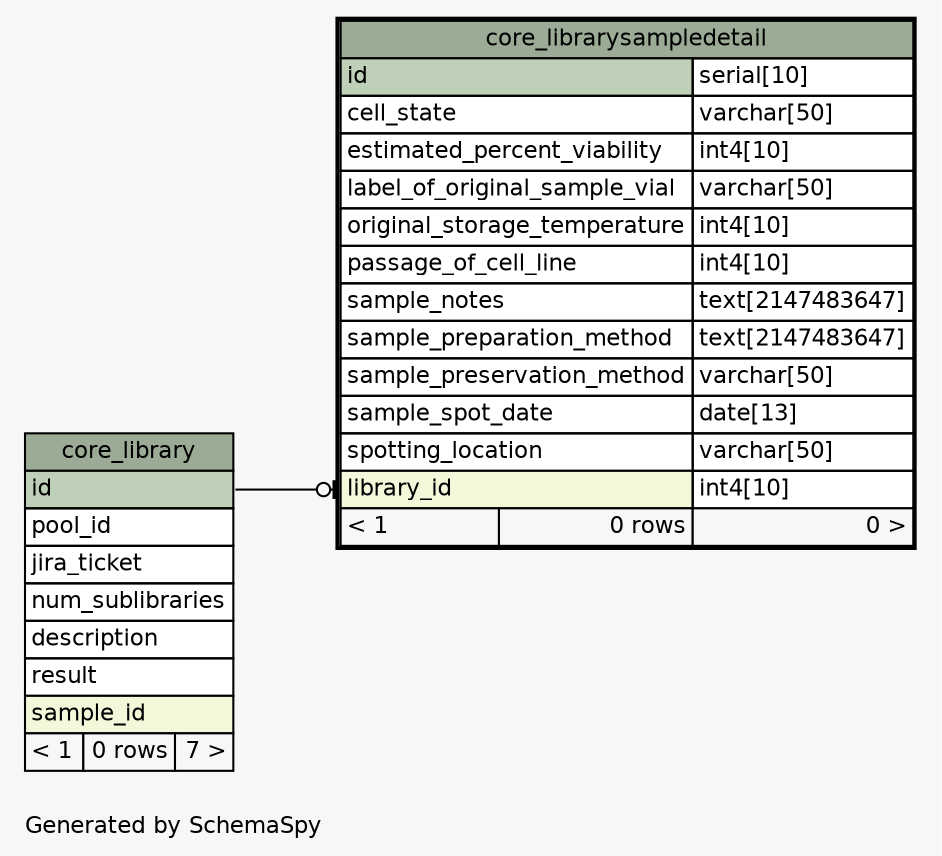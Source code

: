 // dot 2.36.0 on Mac OS X 10.9.5
// SchemaSpy rev 590
digraph "oneDegreeRelationshipsDiagram" {
  graph [
    rankdir="RL"
    bgcolor="#f7f7f7"
    label="\nGenerated by SchemaSpy"
    labeljust="l"
    nodesep="0.18"
    ranksep="0.46"
    fontname="Helvetica"
    fontsize="11"
  ];
  node [
    fontname="Helvetica"
    fontsize="11"
    shape="plaintext"
  ];
  edge [
    arrowsize="0.8"
  ];
  "core_librarysampledetail":"library_id":w -> "core_library":"id":e [arrowhead=none dir=back arrowtail=teeodot];
  "core_library" [
    label=<
    <TABLE BORDER="0" CELLBORDER="1" CELLSPACING="0" BGCOLOR="#ffffff">
      <TR><TD COLSPAN="3" BGCOLOR="#9bab96" ALIGN="CENTER">core_library</TD></TR>
      <TR><TD PORT="id" COLSPAN="3" BGCOLOR="#bed1b8" ALIGN="LEFT">id</TD></TR>
      <TR><TD PORT="pool_id" COLSPAN="3" ALIGN="LEFT">pool_id</TD></TR>
      <TR><TD PORT="jira_ticket" COLSPAN="3" ALIGN="LEFT">jira_ticket</TD></TR>
      <TR><TD PORT="num_sublibraries" COLSPAN="3" ALIGN="LEFT">num_sublibraries</TD></TR>
      <TR><TD PORT="description" COLSPAN="3" ALIGN="LEFT">description</TD></TR>
      <TR><TD PORT="result" COLSPAN="3" ALIGN="LEFT">result</TD></TR>
      <TR><TD PORT="sample_id" COLSPAN="3" BGCOLOR="#f4f7da" ALIGN="LEFT">sample_id</TD></TR>
      <TR><TD ALIGN="LEFT" BGCOLOR="#f7f7f7">&lt; 1</TD><TD ALIGN="RIGHT" BGCOLOR="#f7f7f7">0 rows</TD><TD ALIGN="RIGHT" BGCOLOR="#f7f7f7">7 &gt;</TD></TR>
    </TABLE>>
    URL="core_library.html"
    tooltip="core_library"
  ];
  "core_librarysampledetail" [
    label=<
    <TABLE BORDER="2" CELLBORDER="1" CELLSPACING="0" BGCOLOR="#ffffff">
      <TR><TD COLSPAN="3" BGCOLOR="#9bab96" ALIGN="CENTER">core_librarysampledetail</TD></TR>
      <TR><TD PORT="id" COLSPAN="2" BGCOLOR="#bed1b8" ALIGN="LEFT">id</TD><TD PORT="id.type" ALIGN="LEFT">serial[10]</TD></TR>
      <TR><TD PORT="cell_state" COLSPAN="2" ALIGN="LEFT">cell_state</TD><TD PORT="cell_state.type" ALIGN="LEFT">varchar[50]</TD></TR>
      <TR><TD PORT="estimated_percent_viability" COLSPAN="2" ALIGN="LEFT">estimated_percent_viability</TD><TD PORT="estimated_percent_viability.type" ALIGN="LEFT">int4[10]</TD></TR>
      <TR><TD PORT="label_of_original_sample_vial" COLSPAN="2" ALIGN="LEFT">label_of_original_sample_vial</TD><TD PORT="label_of_original_sample_vial.type" ALIGN="LEFT">varchar[50]</TD></TR>
      <TR><TD PORT="original_storage_temperature" COLSPAN="2" ALIGN="LEFT">original_storage_temperature</TD><TD PORT="original_storage_temperature.type" ALIGN="LEFT">int4[10]</TD></TR>
      <TR><TD PORT="passage_of_cell_line" COLSPAN="2" ALIGN="LEFT">passage_of_cell_line</TD><TD PORT="passage_of_cell_line.type" ALIGN="LEFT">int4[10]</TD></TR>
      <TR><TD PORT="sample_notes" COLSPAN="2" ALIGN="LEFT">sample_notes</TD><TD PORT="sample_notes.type" ALIGN="LEFT">text[2147483647]</TD></TR>
      <TR><TD PORT="sample_preparation_method" COLSPAN="2" ALIGN="LEFT">sample_preparation_method</TD><TD PORT="sample_preparation_method.type" ALIGN="LEFT">text[2147483647]</TD></TR>
      <TR><TD PORT="sample_preservation_method" COLSPAN="2" ALIGN="LEFT">sample_preservation_method</TD><TD PORT="sample_preservation_method.type" ALIGN="LEFT">varchar[50]</TD></TR>
      <TR><TD PORT="sample_spot_date" COLSPAN="2" ALIGN="LEFT">sample_spot_date</TD><TD PORT="sample_spot_date.type" ALIGN="LEFT">date[13]</TD></TR>
      <TR><TD PORT="spotting_location" COLSPAN="2" ALIGN="LEFT">spotting_location</TD><TD PORT="spotting_location.type" ALIGN="LEFT">varchar[50]</TD></TR>
      <TR><TD PORT="library_id" COLSPAN="2" BGCOLOR="#f4f7da" ALIGN="LEFT">library_id</TD><TD PORT="library_id.type" ALIGN="LEFT">int4[10]</TD></TR>
      <TR><TD ALIGN="LEFT" BGCOLOR="#f7f7f7">&lt; 1</TD><TD ALIGN="RIGHT" BGCOLOR="#f7f7f7">0 rows</TD><TD ALIGN="RIGHT" BGCOLOR="#f7f7f7">0 &gt;</TD></TR>
    </TABLE>>
    URL="core_librarysampledetail.html"
    tooltip="core_librarysampledetail"
  ];
}
